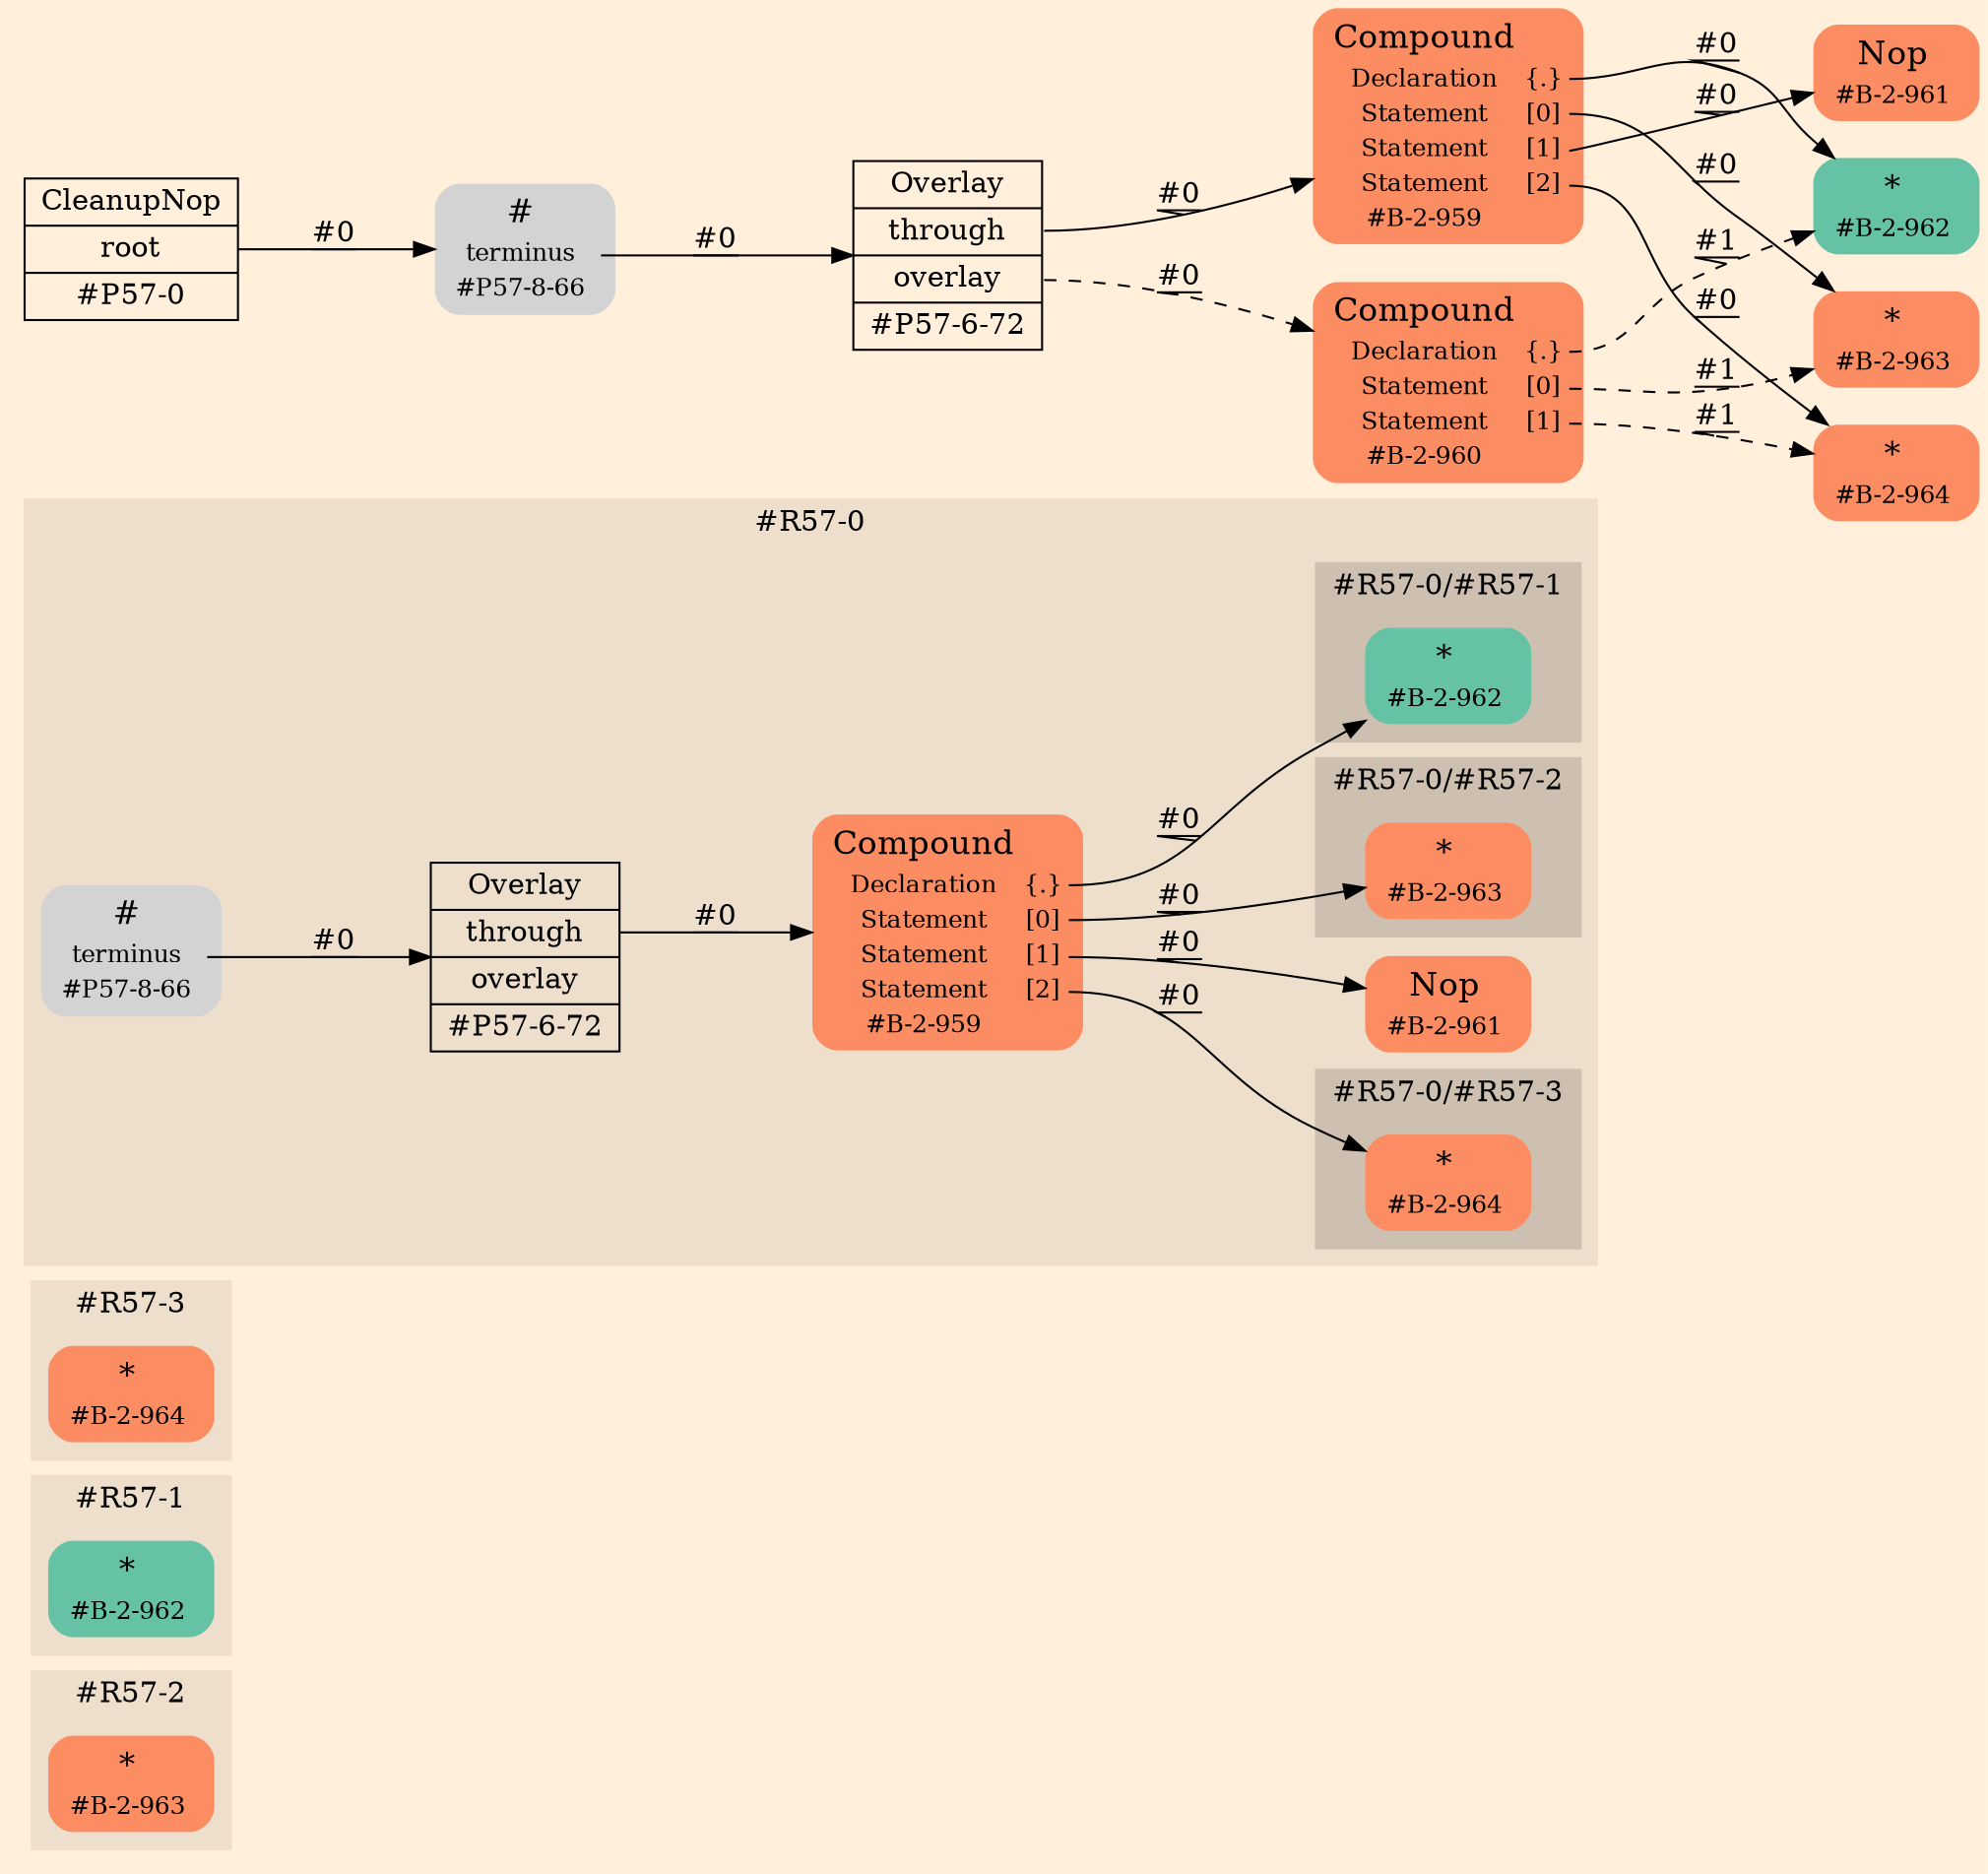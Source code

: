 digraph Inferno {
graph [
    rankdir = "LR"
    ranksep = 1.0
    size = "14,20"
    bgcolor = antiquewhite1
    color = black
    fontcolor = black
];
node [
];
// -------------------- figure #R57-2 --------------------
subgraph "cluster#R57-2" {
    label = "#R57-2"
    style = "filled"
    color = antiquewhite2
    "#R57-2/#B-2-963" [
        shape = "plaintext"
        fillcolor = "/set28/2"
        label = <<TABLE BORDER="0" CELLBORDER="0" CELLSPACING="0">
         <TR><TD><FONT POINT-SIZE="16.0">*</FONT></TD><TD></TD></TR>
         <TR><TD>#B-2-963</TD><TD PORT="port0"></TD></TR>
        </TABLE>>
        style = "rounded,filled"
        fontsize = "12"
    ];
    
}


// -------------------- figure #R57-1 --------------------
subgraph "cluster#R57-1" {
    label = "#R57-1"
    style = "filled"
    color = antiquewhite2
    "#R57-1/#B-2-962" [
        shape = "plaintext"
        fillcolor = "/set28/1"
        label = <<TABLE BORDER="0" CELLBORDER="0" CELLSPACING="0">
         <TR><TD><FONT POINT-SIZE="16.0">*</FONT></TD><TD></TD></TR>
         <TR><TD>#B-2-962</TD><TD PORT="port0"></TD></TR>
        </TABLE>>
        style = "rounded,filled"
        fontsize = "12"
    ];
    
}


// -------------------- figure #R57-3 --------------------
subgraph "cluster#R57-3" {
    label = "#R57-3"
    style = "filled"
    color = antiquewhite2
    "#R57-3/#B-2-964" [
        shape = "plaintext"
        fillcolor = "/set28/2"
        label = <<TABLE BORDER="0" CELLBORDER="0" CELLSPACING="0">
         <TR><TD><FONT POINT-SIZE="16.0">*</FONT></TD><TD></TD></TR>
         <TR><TD>#B-2-964</TD><TD PORT="port0"></TD></TR>
        </TABLE>>
        style = "rounded,filled"
        fontsize = "12"
    ];
    
}


// -------------------- figure #R57-0 --------------------
subgraph "cluster#R57-0" {
    label = "#R57-0"
    style = "filled"
    color = antiquewhite2
    "#R57-0/#B-2-961" [
        shape = "plaintext"
        fillcolor = "/set28/2"
        label = <<TABLE BORDER="0" CELLBORDER="0" CELLSPACING="0">
         <TR><TD><FONT POINT-SIZE="16.0">Nop</FONT></TD><TD></TD></TR>
         <TR><TD>#B-2-961</TD><TD PORT="port0"></TD></TR>
        </TABLE>>
        style = "rounded,filled"
        fontsize = "12"
    ];
    
    "#R57-0/#B-2-959" [
        shape = "plaintext"
        fillcolor = "/set28/2"
        label = <<TABLE BORDER="0" CELLBORDER="0" CELLSPACING="0">
         <TR><TD><FONT POINT-SIZE="16.0">Compound</FONT></TD><TD></TD></TR>
         <TR><TD>Declaration</TD><TD PORT="port0">{.}</TD></TR>
         <TR><TD>Statement</TD><TD PORT="port1">[0]</TD></TR>
         <TR><TD>Statement</TD><TD PORT="port2">[1]</TD></TR>
         <TR><TD>Statement</TD><TD PORT="port3">[2]</TD></TR>
         <TR><TD>#B-2-959</TD><TD PORT="port4"></TD></TR>
        </TABLE>>
        style = "rounded,filled"
        fontsize = "12"
    ];
    
    "#R57-0/#P57-8-66" [
        shape = "plaintext"
        label = <<TABLE BORDER="0" CELLBORDER="0" CELLSPACING="0">
         <TR><TD><FONT POINT-SIZE="16.0">#</FONT></TD><TD></TD></TR>
         <TR><TD>terminus</TD><TD PORT="port0"></TD></TR>
         <TR><TD>#P57-8-66</TD><TD PORT="port1"></TD></TR>
        </TABLE>>
        style = "rounded,filled"
        fontsize = "12"
    ];
    
    "#R57-0/#P57-6-72" [
        shape = "record"
        fillcolor = antiquewhite2
        label = "<fixed> Overlay | <port0> through | <port1> overlay | <port2> #P57-6-72"
        style = "filled"
        fontsize = "14"
        color = black
        fontcolor = black
    ];
    
    subgraph "cluster#R57-0/#R57-3" {
        label = "#R57-0/#R57-3"
        style = "filled"
        color = antiquewhite3
        "#R57-0/#0/#B-2-964" [
            shape = "plaintext"
            fillcolor = "/set28/2"
            label = <<TABLE BORDER="0" CELLBORDER="0" CELLSPACING="0">
             <TR><TD><FONT POINT-SIZE="16.0">*</FONT></TD><TD></TD></TR>
             <TR><TD>#B-2-964</TD><TD PORT="port0"></TD></TR>
            </TABLE>>
            style = "rounded,filled"
            fontsize = "12"
        ];
        
    }
    
    subgraph "cluster#R57-0/#R57-1" {
        label = "#R57-0/#R57-1"
        style = "filled"
        color = antiquewhite3
        "#R57-0/#0/#B-2-962" [
            shape = "plaintext"
            fillcolor = "/set28/1"
            label = <<TABLE BORDER="0" CELLBORDER="0" CELLSPACING="0">
             <TR><TD><FONT POINT-SIZE="16.0">*</FONT></TD><TD></TD></TR>
             <TR><TD>#B-2-962</TD><TD PORT="port0"></TD></TR>
            </TABLE>>
            style = "rounded,filled"
            fontsize = "12"
        ];
        
    }
    
    subgraph "cluster#R57-0/#R57-2" {
        label = "#R57-0/#R57-2"
        style = "filled"
        color = antiquewhite3
        "#R57-0/#0/#B-2-963" [
            shape = "plaintext"
            fillcolor = "/set28/2"
            label = <<TABLE BORDER="0" CELLBORDER="0" CELLSPACING="0">
             <TR><TD><FONT POINT-SIZE="16.0">*</FONT></TD><TD></TD></TR>
             <TR><TD>#B-2-963</TD><TD PORT="port0"></TD></TR>
            </TABLE>>
            style = "rounded,filled"
            fontsize = "12"
        ];
        
    }
    
}


// -------------------- transformation figure --------------------
"CR#P57-0" [
    shape = "record"
    fillcolor = antiquewhite1
    label = "<fixed> CleanupNop | <port0> root | <port1> #P57-0"
    style = "filled"
    fontsize = "14"
    color = black
    fontcolor = black
];

"#P57-8-66" [
    shape = "plaintext"
    label = <<TABLE BORDER="0" CELLBORDER="0" CELLSPACING="0">
     <TR><TD><FONT POINT-SIZE="16.0">#</FONT></TD><TD></TD></TR>
     <TR><TD>terminus</TD><TD PORT="port0"></TD></TR>
     <TR><TD>#P57-8-66</TD><TD PORT="port1"></TD></TR>
    </TABLE>>
    style = "rounded,filled"
    fontsize = "12"
];

"#P57-6-72" [
    shape = "record"
    fillcolor = antiquewhite1
    label = "<fixed> Overlay | <port0> through | <port1> overlay | <port2> #P57-6-72"
    style = "filled"
    fontsize = "14"
    color = black
    fontcolor = black
];

"#B-2-959" [
    shape = "plaintext"
    fillcolor = "/set28/2"
    label = <<TABLE BORDER="0" CELLBORDER="0" CELLSPACING="0">
     <TR><TD><FONT POINT-SIZE="16.0">Compound</FONT></TD><TD></TD></TR>
     <TR><TD>Declaration</TD><TD PORT="port0">{.}</TD></TR>
     <TR><TD>Statement</TD><TD PORT="port1">[0]</TD></TR>
     <TR><TD>Statement</TD><TD PORT="port2">[1]</TD></TR>
     <TR><TD>Statement</TD><TD PORT="port3">[2]</TD></TR>
     <TR><TD>#B-2-959</TD><TD PORT="port4"></TD></TR>
    </TABLE>>
    style = "rounded,filled"
    fontsize = "12"
];

"#B-2-962" [
    shape = "plaintext"
    fillcolor = "/set28/1"
    label = <<TABLE BORDER="0" CELLBORDER="0" CELLSPACING="0">
     <TR><TD><FONT POINT-SIZE="16.0">*</FONT></TD><TD></TD></TR>
     <TR><TD>#B-2-962</TD><TD PORT="port0"></TD></TR>
    </TABLE>>
    style = "rounded,filled"
    fontsize = "12"
];

"#B-2-963" [
    shape = "plaintext"
    fillcolor = "/set28/2"
    label = <<TABLE BORDER="0" CELLBORDER="0" CELLSPACING="0">
     <TR><TD><FONT POINT-SIZE="16.0">*</FONT></TD><TD></TD></TR>
     <TR><TD>#B-2-963</TD><TD PORT="port0"></TD></TR>
    </TABLE>>
    style = "rounded,filled"
    fontsize = "12"
];

"#B-2-961" [
    shape = "plaintext"
    fillcolor = "/set28/2"
    label = <<TABLE BORDER="0" CELLBORDER="0" CELLSPACING="0">
     <TR><TD><FONT POINT-SIZE="16.0">Nop</FONT></TD><TD></TD></TR>
     <TR><TD>#B-2-961</TD><TD PORT="port0"></TD></TR>
    </TABLE>>
    style = "rounded,filled"
    fontsize = "12"
];

"#B-2-964" [
    shape = "plaintext"
    fillcolor = "/set28/2"
    label = <<TABLE BORDER="0" CELLBORDER="0" CELLSPACING="0">
     <TR><TD><FONT POINT-SIZE="16.0">*</FONT></TD><TD></TD></TR>
     <TR><TD>#B-2-964</TD><TD PORT="port0"></TD></TR>
    </TABLE>>
    style = "rounded,filled"
    fontsize = "12"
];

"#B-2-960" [
    shape = "plaintext"
    fillcolor = "/set28/2"
    label = <<TABLE BORDER="0" CELLBORDER="0" CELLSPACING="0">
     <TR><TD><FONT POINT-SIZE="16.0">Compound</FONT></TD><TD></TD></TR>
     <TR><TD>Declaration</TD><TD PORT="port0">{.}</TD></TR>
     <TR><TD>Statement</TD><TD PORT="port1">[0]</TD></TR>
     <TR><TD>Statement</TD><TD PORT="port2">[1]</TD></TR>
     <TR><TD>#B-2-960</TD><TD PORT="port3"></TD></TR>
    </TABLE>>
    style = "rounded,filled"
    fontsize = "12"
];



// -------------------- links --------------------
// links for block CR#P57-0
"CR#P57-0":port0 -> "#P57-8-66" [
    style="solid"
    label = "#0"
    decorate = true
    color = black
    fontcolor = black
];

// links for block #P57-8-66
"#P57-8-66":port0 -> "#P57-6-72" [
    style="solid"
    label = "#0"
    decorate = true
    color = black
    fontcolor = black
];

// links for block #P57-6-72
"#P57-6-72":port0 -> "#B-2-959" [
    style="solid"
    label = "#0"
    decorate = true
    color = black
    fontcolor = black
];

"#P57-6-72":port1 -> "#B-2-960" [
    style="dashed"
    label = "#0"
    decorate = true
    color = black
    fontcolor = black
];

// links for block #B-2-959
"#B-2-959":port0 -> "#B-2-962" [
    style="solid"
    label = "#0"
    decorate = true
    color = black
    fontcolor = black
];

"#B-2-959":port1 -> "#B-2-963" [
    style="solid"
    label = "#0"
    decorate = true
    color = black
    fontcolor = black
];

"#B-2-959":port2 -> "#B-2-961" [
    style="solid"
    label = "#0"
    decorate = true
    color = black
    fontcolor = black
];

"#B-2-959":port3 -> "#B-2-964" [
    style="solid"
    label = "#0"
    decorate = true
    color = black
    fontcolor = black
];

// links for block #B-2-962
// links for block #B-2-963
// links for block #B-2-961
// links for block #B-2-964
// links for block #B-2-960
"#B-2-960":port0 -> "#B-2-962" [
    style="dashed"
    label = "#1"
    decorate = true
    color = black
    fontcolor = black
];

"#B-2-960":port1 -> "#B-2-963" [
    style="dashed"
    label = "#1"
    decorate = true
    color = black
    fontcolor = black
];

"#B-2-960":port2 -> "#B-2-964" [
    style="dashed"
    label = "#1"
    decorate = true
    color = black
    fontcolor = black
];

// links for block #R57-0/#B-2-961
// links for block #R57-0/#B-2-959
"#R57-0/#B-2-959":port0 -> "#R57-0/#0/#B-2-962" [
    style="solid"
    label = "#0"
    decorate = true
    color = black
    fontcolor = black
];

"#R57-0/#B-2-959":port1 -> "#R57-0/#0/#B-2-963" [
    style="solid"
    label = "#0"
    decorate = true
    color = black
    fontcolor = black
];

"#R57-0/#B-2-959":port2 -> "#R57-0/#B-2-961" [
    style="solid"
    label = "#0"
    decorate = true
    color = black
    fontcolor = black
];

"#R57-0/#B-2-959":port3 -> "#R57-0/#0/#B-2-964" [
    style="solid"
    label = "#0"
    decorate = true
    color = black
    fontcolor = black
];

// links for block #R57-0/#P57-8-66
"#R57-0/#P57-8-66":port0 -> "#R57-0/#P57-6-72" [
    style="solid"
    label = "#0"
    decorate = true
    color = black
    fontcolor = black
];

// links for block #R57-0/#P57-6-72
"#R57-0/#P57-6-72":port0 -> "#R57-0/#B-2-959" [
    style="solid"
    label = "#0"
    decorate = true
    color = black
    fontcolor = black
];

// links for block #R57-0/#0/#B-2-964
// links for block #R57-0/#0/#B-2-962
// links for block #R57-0/#0/#B-2-963
// links for block #R57-3/#B-2-964
// links for block #R57-1/#B-2-962
// links for block #R57-2/#B-2-963
}
